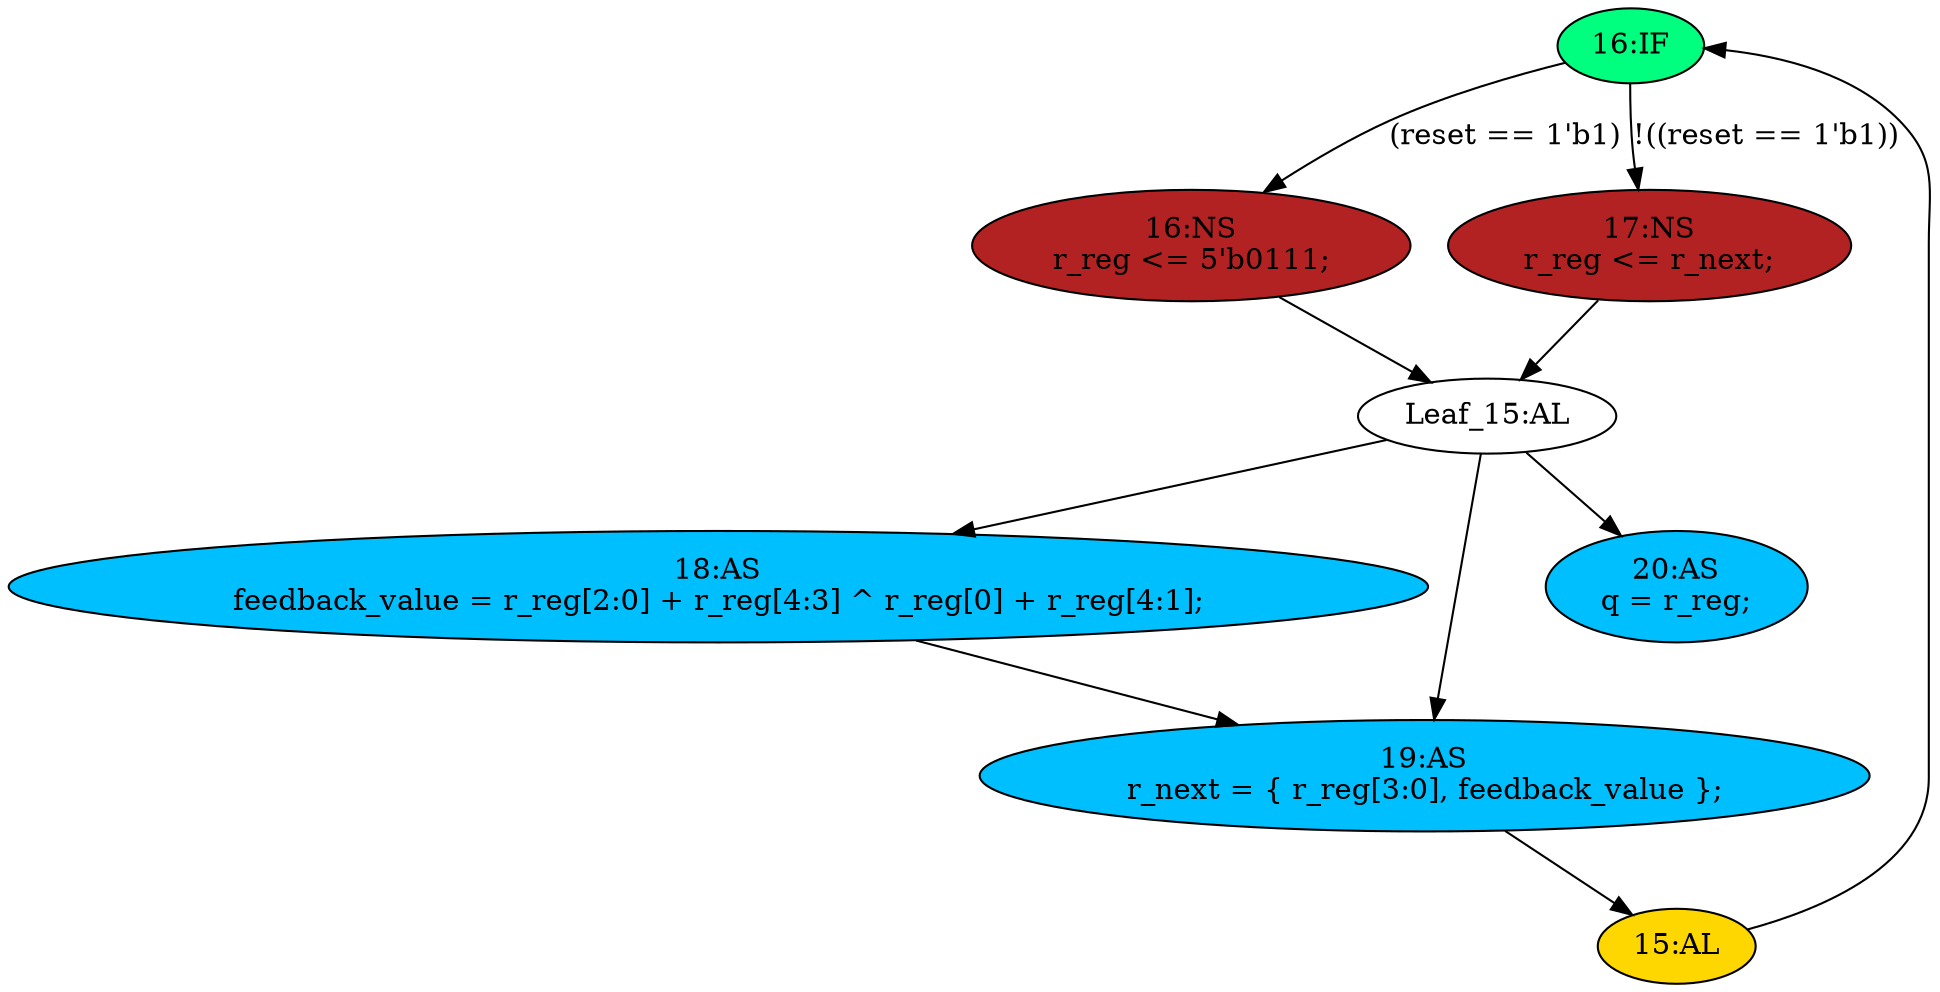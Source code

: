 strict digraph "compose( ,  )" {
	node [label="\N"];
	"16:IF"	[ast="<pyverilog.vparser.ast.IfStatement object at 0x7f1e5414ee90>",
		fillcolor=springgreen,
		label="16:IF",
		statements="[]",
		style=filled,
		typ=IfStatement];
	"16:NS"	[ast="<pyverilog.vparser.ast.NonblockingSubstitution object at 0x7f1e541a3ed0>",
		fillcolor=firebrick,
		label="16:NS
r_reg <= 5'b0111;",
		statements="[<pyverilog.vparser.ast.NonblockingSubstitution object at 0x7f1e541a3ed0>]",
		style=filled,
		typ=NonblockingSubstitution];
	"16:IF" -> "16:NS"	[cond="['reset']",
		label="(reset == 1'b1)",
		lineno=16];
	"17:NS"	[ast="<pyverilog.vparser.ast.NonblockingSubstitution object at 0x7f1e5414e4d0>",
		fillcolor=firebrick,
		label="17:NS
r_reg <= r_next;",
		statements="[<pyverilog.vparser.ast.NonblockingSubstitution object at 0x7f1e5414e4d0>]",
		style=filled,
		typ=NonblockingSubstitution];
	"16:IF" -> "17:NS"	[cond="['reset']",
		label="!((reset == 1'b1))",
		lineno=16];
	"15:AL"	[ast="<pyverilog.vparser.ast.Always object at 0x7f1e541a3790>",
		clk_sens=True,
		fillcolor=gold,
		label="15:AL",
		sens="['clk', 'reset']",
		statements="[]",
		style=filled,
		typ=Always,
		use_var="['reset', 'r_next']"];
	"15:AL" -> "16:IF"	[cond="[]",
		lineno=None];
	"Leaf_15:AL"	[def_var="['r_reg']",
		label="Leaf_15:AL"];
	"16:NS" -> "Leaf_15:AL"	[cond="[]",
		lineno=None];
	"18:AS"	[ast="<pyverilog.vparser.ast.Assign object at 0x7f1e541a6090>",
		def_var="['feedback_value']",
		fillcolor=deepskyblue,
		label="18:AS
feedback_value = r_reg[2:0] + r_reg[4:3] ^ r_reg[0] + r_reg[4:1];",
		statements="[]",
		style=filled,
		typ=Assign,
		use_var="['r_reg', 'r_reg', 'r_reg', 'r_reg']"];
	"19:AS"	[ast="<pyverilog.vparser.ast.Assign object at 0x7f1e54460950>",
		def_var="['r_next']",
		fillcolor=deepskyblue,
		label="19:AS
r_next = { r_reg[3:0], feedback_value };",
		statements="[]",
		style=filled,
		typ=Assign,
		use_var="['r_reg', 'feedback_value']"];
	"18:AS" -> "19:AS";
	"Leaf_15:AL" -> "18:AS";
	"Leaf_15:AL" -> "19:AS";
	"20:AS"	[ast="<pyverilog.vparser.ast.Assign object at 0x7f1e54460650>",
		def_var="['q']",
		fillcolor=deepskyblue,
		label="20:AS
q = r_reg;",
		statements="[]",
		style=filled,
		typ=Assign,
		use_var="['r_reg']"];
	"Leaf_15:AL" -> "20:AS";
	"19:AS" -> "15:AL";
	"17:NS" -> "Leaf_15:AL"	[cond="[]",
		lineno=None];
}
